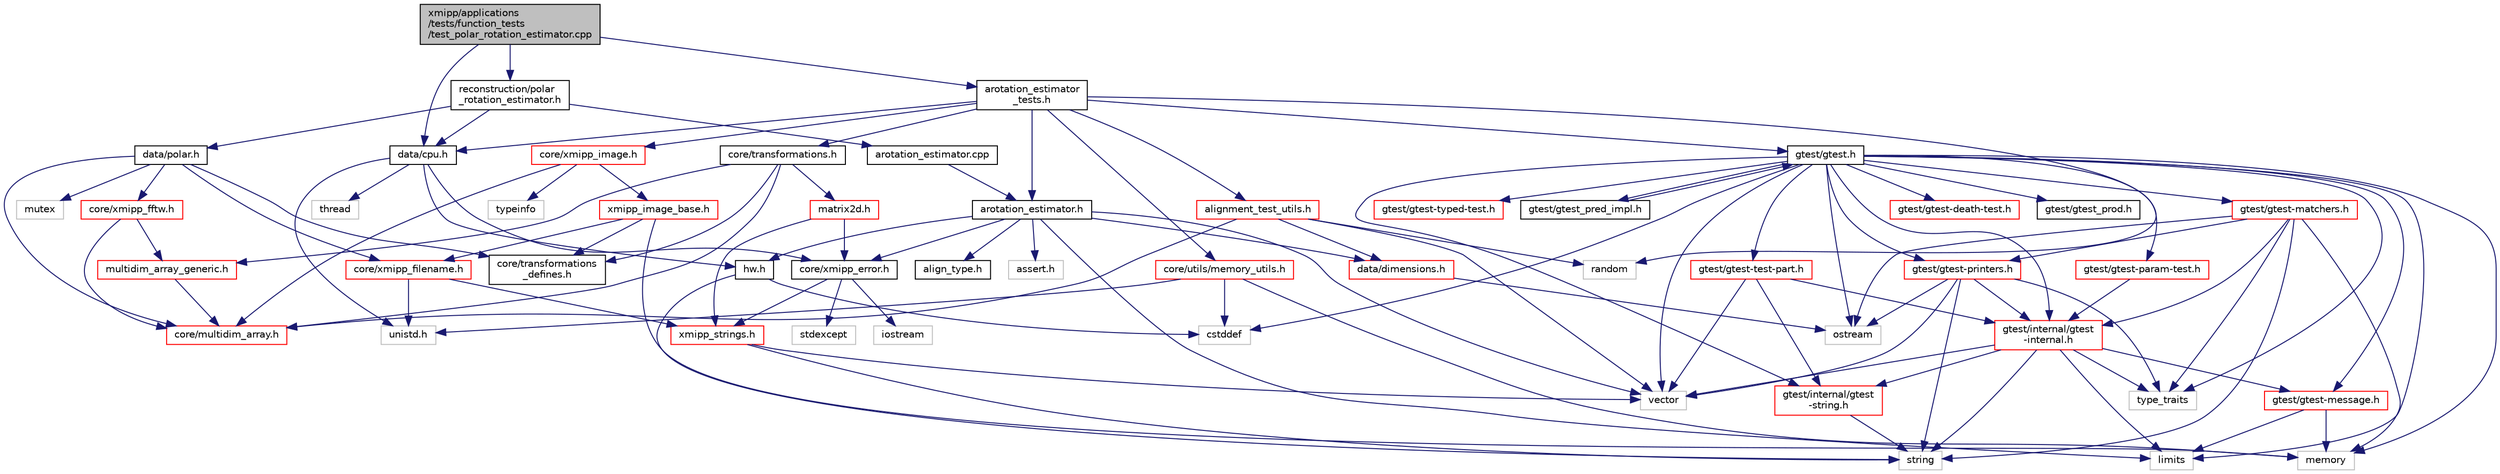 digraph "xmipp/applications/tests/function_tests/test_polar_rotation_estimator.cpp"
{
  edge [fontname="Helvetica",fontsize="10",labelfontname="Helvetica",labelfontsize="10"];
  node [fontname="Helvetica",fontsize="10",shape=record];
  Node0 [label="xmipp/applications\l/tests/function_tests\l/test_polar_rotation_estimator.cpp",height=0.2,width=0.4,color="black", fillcolor="grey75", style="filled", fontcolor="black"];
  Node0 -> Node1 [color="midnightblue",fontsize="10",style="solid",fontname="Helvetica"];
  Node1 [label="data/cpu.h",height=0.2,width=0.4,color="black", fillcolor="white", style="filled",URL="$cpu_8h.html"];
  Node1 -> Node2 [color="midnightblue",fontsize="10",style="solid",fontname="Helvetica"];
  Node2 [label="thread",height=0.2,width=0.4,color="grey75", fillcolor="white", style="filled"];
  Node1 -> Node3 [color="midnightblue",fontsize="10",style="solid",fontname="Helvetica"];
  Node3 [label="unistd.h",height=0.2,width=0.4,color="grey75", fillcolor="white", style="filled"];
  Node1 -> Node4 [color="midnightblue",fontsize="10",style="solid",fontname="Helvetica"];
  Node4 [label="hw.h",height=0.2,width=0.4,color="black", fillcolor="white", style="filled",URL="$hw_8h.html"];
  Node4 -> Node5 [color="midnightblue",fontsize="10",style="solid",fontname="Helvetica"];
  Node5 [label="string",height=0.2,width=0.4,color="grey75", fillcolor="white", style="filled"];
  Node4 -> Node6 [color="midnightblue",fontsize="10",style="solid",fontname="Helvetica"];
  Node6 [label="cstddef",height=0.2,width=0.4,color="grey75", fillcolor="white", style="filled"];
  Node1 -> Node7 [color="midnightblue",fontsize="10",style="solid",fontname="Helvetica"];
  Node7 [label="core/xmipp_error.h",height=0.2,width=0.4,color="black", fillcolor="white", style="filled",URL="$xmipp__error_8h.html"];
  Node7 -> Node8 [color="midnightblue",fontsize="10",style="solid",fontname="Helvetica"];
  Node8 [label="stdexcept",height=0.2,width=0.4,color="grey75", fillcolor="white", style="filled"];
  Node7 -> Node9 [color="midnightblue",fontsize="10",style="solid",fontname="Helvetica"];
  Node9 [label="iostream",height=0.2,width=0.4,color="grey75", fillcolor="white", style="filled"];
  Node7 -> Node10 [color="midnightblue",fontsize="10",style="solid",fontname="Helvetica"];
  Node10 [label="xmipp_strings.h",height=0.2,width=0.4,color="red", fillcolor="white", style="filled",URL="$xmipp__strings_8h.html"];
  Node10 -> Node11 [color="midnightblue",fontsize="10",style="solid",fontname="Helvetica"];
  Node11 [label="vector",height=0.2,width=0.4,color="grey75", fillcolor="white", style="filled"];
  Node10 -> Node5 [color="midnightblue",fontsize="10",style="solid",fontname="Helvetica"];
  Node0 -> Node13 [color="midnightblue",fontsize="10",style="solid",fontname="Helvetica"];
  Node13 [label="reconstruction/polar\l_rotation_estimator.h",height=0.2,width=0.4,color="black", fillcolor="white", style="filled",URL="$polar__rotation__estimator_8h.html"];
  Node13 -> Node14 [color="midnightblue",fontsize="10",style="solid",fontname="Helvetica"];
  Node14 [label="arotation_estimator.cpp",height=0.2,width=0.4,color="black", fillcolor="white", style="filled",URL="$arotation__estimator_8cpp.html"];
  Node14 -> Node15 [color="midnightblue",fontsize="10",style="solid",fontname="Helvetica"];
  Node15 [label="arotation_estimator.h",height=0.2,width=0.4,color="black", fillcolor="white", style="filled",URL="$arotation__estimator_8h.html"];
  Node15 -> Node4 [color="midnightblue",fontsize="10",style="solid",fontname="Helvetica"];
  Node15 -> Node16 [color="midnightblue",fontsize="10",style="solid",fontname="Helvetica"];
  Node16 [label="data/dimensions.h",height=0.2,width=0.4,color="red", fillcolor="white", style="filled",URL="$dimensions_8h.html"];
  Node16 -> Node17 [color="midnightblue",fontsize="10",style="solid",fontname="Helvetica"];
  Node17 [label="ostream",height=0.2,width=0.4,color="grey75", fillcolor="white", style="filled"];
  Node15 -> Node7 [color="midnightblue",fontsize="10",style="solid",fontname="Helvetica"];
  Node15 -> Node19 [color="midnightblue",fontsize="10",style="solid",fontname="Helvetica"];
  Node19 [label="align_type.h",height=0.2,width=0.4,color="black", fillcolor="white", style="filled",URL="$align__type_8h.html"];
  Node15 -> Node11 [color="midnightblue",fontsize="10",style="solid",fontname="Helvetica"];
  Node15 -> Node20 [color="midnightblue",fontsize="10",style="solid",fontname="Helvetica"];
  Node20 [label="assert.h",height=0.2,width=0.4,color="grey75", fillcolor="white", style="filled"];
  Node15 -> Node21 [color="midnightblue",fontsize="10",style="solid",fontname="Helvetica"];
  Node21 [label="limits",height=0.2,width=0.4,color="grey75", fillcolor="white", style="filled"];
  Node13 -> Node1 [color="midnightblue",fontsize="10",style="solid",fontname="Helvetica"];
  Node13 -> Node22 [color="midnightblue",fontsize="10",style="solid",fontname="Helvetica"];
  Node22 [label="data/polar.h",height=0.2,width=0.4,color="black", fillcolor="white", style="filled",URL="$polar_8h.html"];
  Node22 -> Node23 [color="midnightblue",fontsize="10",style="solid",fontname="Helvetica"];
  Node23 [label="mutex",height=0.2,width=0.4,color="grey75", fillcolor="white", style="filled"];
  Node22 -> Node24 [color="midnightblue",fontsize="10",style="solid",fontname="Helvetica"];
  Node24 [label="core/multidim_array.h",height=0.2,width=0.4,color="red", fillcolor="white", style="filled",URL="$multidim__array_8h.html"];
  Node22 -> Node39 [color="midnightblue",fontsize="10",style="solid",fontname="Helvetica"];
  Node39 [label="core/transformations\l_defines.h",height=0.2,width=0.4,color="black", fillcolor="white", style="filled",URL="$transformations__defines_8h.html"];
  Node22 -> Node40 [color="midnightblue",fontsize="10",style="solid",fontname="Helvetica"];
  Node40 [label="core/xmipp_fftw.h",height=0.2,width=0.4,color="red", fillcolor="white", style="filled",URL="$xmipp__fftw_8h.html"];
  Node40 -> Node24 [color="midnightblue",fontsize="10",style="solid",fontname="Helvetica"];
  Node40 -> Node42 [color="midnightblue",fontsize="10",style="solid",fontname="Helvetica"];
  Node42 [label="multidim_array_generic.h",height=0.2,width=0.4,color="red", fillcolor="white", style="filled",URL="$multidim__array__generic_8h.html"];
  Node42 -> Node24 [color="midnightblue",fontsize="10",style="solid",fontname="Helvetica"];
  Node22 -> Node47 [color="midnightblue",fontsize="10",style="solid",fontname="Helvetica"];
  Node47 [label="core/xmipp_filename.h",height=0.2,width=0.4,color="red", fillcolor="white", style="filled",URL="$xmipp__filename_8h.html"];
  Node47 -> Node3 [color="midnightblue",fontsize="10",style="solid",fontname="Helvetica"];
  Node47 -> Node10 [color="midnightblue",fontsize="10",style="solid",fontname="Helvetica"];
  Node0 -> Node49 [color="midnightblue",fontsize="10",style="solid",fontname="Helvetica"];
  Node49 [label="arotation_estimator\l_tests.h",height=0.2,width=0.4,color="black", fillcolor="white", style="filled",URL="$arotation__estimator__tests_8h.html"];
  Node49 -> Node50 [color="midnightblue",fontsize="10",style="solid",fontname="Helvetica"];
  Node50 [label="gtest/gtest.h",height=0.2,width=0.4,color="black", fillcolor="white", style="filled",URL="$gtest_8h.html"];
  Node50 -> Node6 [color="midnightblue",fontsize="10",style="solid",fontname="Helvetica"];
  Node50 -> Node21 [color="midnightblue",fontsize="10",style="solid",fontname="Helvetica"];
  Node50 -> Node51 [color="midnightblue",fontsize="10",style="solid",fontname="Helvetica"];
  Node51 [label="memory",height=0.2,width=0.4,color="grey75", fillcolor="white", style="filled"];
  Node50 -> Node17 [color="midnightblue",fontsize="10",style="solid",fontname="Helvetica"];
  Node50 -> Node52 [color="midnightblue",fontsize="10",style="solid",fontname="Helvetica"];
  Node52 [label="type_traits",height=0.2,width=0.4,color="grey75", fillcolor="white", style="filled"];
  Node50 -> Node11 [color="midnightblue",fontsize="10",style="solid",fontname="Helvetica"];
  Node50 -> Node53 [color="midnightblue",fontsize="10",style="solid",fontname="Helvetica"];
  Node53 [label="gtest/internal/gtest\l-internal.h",height=0.2,width=0.4,color="red", fillcolor="white", style="filled",URL="$gtest-internal_8h.html"];
  Node53 -> Node21 [color="midnightblue",fontsize="10",style="solid",fontname="Helvetica"];
  Node53 -> Node5 [color="midnightblue",fontsize="10",style="solid",fontname="Helvetica"];
  Node53 -> Node52 [color="midnightblue",fontsize="10",style="solid",fontname="Helvetica"];
  Node53 -> Node11 [color="midnightblue",fontsize="10",style="solid",fontname="Helvetica"];
  Node53 -> Node72 [color="midnightblue",fontsize="10",style="solid",fontname="Helvetica"];
  Node72 [label="gtest/gtest-message.h",height=0.2,width=0.4,color="red", fillcolor="white", style="filled",URL="$gtest-message_8h.html"];
  Node72 -> Node21 [color="midnightblue",fontsize="10",style="solid",fontname="Helvetica"];
  Node72 -> Node51 [color="midnightblue",fontsize="10",style="solid",fontname="Helvetica"];
  Node53 -> Node74 [color="midnightblue",fontsize="10",style="solid",fontname="Helvetica"];
  Node74 [label="gtest/internal/gtest\l-string.h",height=0.2,width=0.4,color="red", fillcolor="white", style="filled",URL="$gtest-string_8h.html"];
  Node74 -> Node5 [color="midnightblue",fontsize="10",style="solid",fontname="Helvetica"];
  Node50 -> Node74 [color="midnightblue",fontsize="10",style="solid",fontname="Helvetica"];
  Node50 -> Node76 [color="midnightblue",fontsize="10",style="solid",fontname="Helvetica"];
  Node76 [label="gtest/gtest-death-test.h",height=0.2,width=0.4,color="red", fillcolor="white", style="filled",URL="$gtest-death-test_8h.html"];
  Node50 -> Node78 [color="midnightblue",fontsize="10",style="solid",fontname="Helvetica"];
  Node78 [label="gtest/gtest-matchers.h",height=0.2,width=0.4,color="red", fillcolor="white", style="filled",URL="$gtest-matchers_8h.html"];
  Node78 -> Node51 [color="midnightblue",fontsize="10",style="solid",fontname="Helvetica"];
  Node78 -> Node17 [color="midnightblue",fontsize="10",style="solid",fontname="Helvetica"];
  Node78 -> Node5 [color="midnightblue",fontsize="10",style="solid",fontname="Helvetica"];
  Node78 -> Node52 [color="midnightblue",fontsize="10",style="solid",fontname="Helvetica"];
  Node78 -> Node79 [color="midnightblue",fontsize="10",style="solid",fontname="Helvetica"];
  Node79 [label="gtest/gtest-printers.h",height=0.2,width=0.4,color="red", fillcolor="white", style="filled",URL="$gtest-printers_8h.html"];
  Node79 -> Node17 [color="midnightblue",fontsize="10",style="solid",fontname="Helvetica"];
  Node79 -> Node5 [color="midnightblue",fontsize="10",style="solid",fontname="Helvetica"];
  Node79 -> Node52 [color="midnightblue",fontsize="10",style="solid",fontname="Helvetica"];
  Node79 -> Node11 [color="midnightblue",fontsize="10",style="solid",fontname="Helvetica"];
  Node79 -> Node53 [color="midnightblue",fontsize="10",style="solid",fontname="Helvetica"];
  Node78 -> Node53 [color="midnightblue",fontsize="10",style="solid",fontname="Helvetica"];
  Node50 -> Node72 [color="midnightblue",fontsize="10",style="solid",fontname="Helvetica"];
  Node50 -> Node82 [color="midnightblue",fontsize="10",style="solid",fontname="Helvetica"];
  Node82 [label="gtest/gtest-param-test.h",height=0.2,width=0.4,color="red", fillcolor="white", style="filled",URL="$gtest-param-test_8h.html"];
  Node82 -> Node53 [color="midnightblue",fontsize="10",style="solid",fontname="Helvetica"];
  Node50 -> Node79 [color="midnightblue",fontsize="10",style="solid",fontname="Helvetica"];
  Node50 -> Node86 [color="midnightblue",fontsize="10",style="solid",fontname="Helvetica"];
  Node86 [label="gtest/gtest_prod.h",height=0.2,width=0.4,color="black", fillcolor="white", style="filled",URL="$gtest__prod_8h.html"];
  Node50 -> Node87 [color="midnightblue",fontsize="10",style="solid",fontname="Helvetica"];
  Node87 [label="gtest/gtest-test-part.h",height=0.2,width=0.4,color="red", fillcolor="white", style="filled",URL="$gtest-test-part_8h.html"];
  Node87 -> Node11 [color="midnightblue",fontsize="10",style="solid",fontname="Helvetica"];
  Node87 -> Node53 [color="midnightblue",fontsize="10",style="solid",fontname="Helvetica"];
  Node87 -> Node74 [color="midnightblue",fontsize="10",style="solid",fontname="Helvetica"];
  Node50 -> Node89 [color="midnightblue",fontsize="10",style="solid",fontname="Helvetica"];
  Node89 [label="gtest/gtest-typed-test.h",height=0.2,width=0.4,color="red", fillcolor="white", style="filled",URL="$gtest-typed-test_8h.html"];
  Node50 -> Node90 [color="midnightblue",fontsize="10",style="solid",fontname="Helvetica"];
  Node90 [label="gtest/gtest_pred_impl.h",height=0.2,width=0.4,color="black", fillcolor="white", style="filled",URL="$gtest__pred__impl_8h.html"];
  Node90 -> Node50 [color="midnightblue",fontsize="10",style="solid",fontname="Helvetica"];
  Node49 -> Node91 [color="midnightblue",fontsize="10",style="solid",fontname="Helvetica"];
  Node91 [label="random",height=0.2,width=0.4,color="grey75", fillcolor="white", style="filled"];
  Node49 -> Node15 [color="midnightblue",fontsize="10",style="solid",fontname="Helvetica"];
  Node49 -> Node92 [color="midnightblue",fontsize="10",style="solid",fontname="Helvetica"];
  Node92 [label="core/transformations.h",height=0.2,width=0.4,color="black", fillcolor="white", style="filled",URL="$transformations_8h.html"];
  Node92 -> Node93 [color="midnightblue",fontsize="10",style="solid",fontname="Helvetica"];
  Node93 [label="matrix2d.h",height=0.2,width=0.4,color="red", fillcolor="white", style="filled",URL="$matrix2d_8h.html"];
  Node93 -> Node7 [color="midnightblue",fontsize="10",style="solid",fontname="Helvetica"];
  Node93 -> Node10 [color="midnightblue",fontsize="10",style="solid",fontname="Helvetica"];
  Node92 -> Node24 [color="midnightblue",fontsize="10",style="solid",fontname="Helvetica"];
  Node92 -> Node42 [color="midnightblue",fontsize="10",style="solid",fontname="Helvetica"];
  Node92 -> Node39 [color="midnightblue",fontsize="10",style="solid",fontname="Helvetica"];
  Node49 -> Node94 [color="midnightblue",fontsize="10",style="solid",fontname="Helvetica"];
  Node94 [label="core/xmipp_image.h",height=0.2,width=0.4,color="red", fillcolor="white", style="filled",URL="$xmipp__image_8h.html"];
  Node94 -> Node67 [color="midnightblue",fontsize="10",style="solid",fontname="Helvetica"];
  Node67 [label="typeinfo",height=0.2,width=0.4,color="grey75", fillcolor="white", style="filled"];
  Node94 -> Node24 [color="midnightblue",fontsize="10",style="solid",fontname="Helvetica"];
  Node94 -> Node95 [color="midnightblue",fontsize="10",style="solid",fontname="Helvetica"];
  Node95 [label="xmipp_image_base.h",height=0.2,width=0.4,color="red", fillcolor="white", style="filled",URL="$xmipp__image__base_8h.html"];
  Node95 -> Node51 [color="midnightblue",fontsize="10",style="solid",fontname="Helvetica"];
  Node95 -> Node47 [color="midnightblue",fontsize="10",style="solid",fontname="Helvetica"];
  Node95 -> Node39 [color="midnightblue",fontsize="10",style="solid",fontname="Helvetica"];
  Node49 -> Node117 [color="midnightblue",fontsize="10",style="solid",fontname="Helvetica"];
  Node117 [label="alignment_test_utils.h",height=0.2,width=0.4,color="red", fillcolor="white", style="filled",URL="$alignment__test__utils_8h.html"];
  Node117 -> Node91 [color="midnightblue",fontsize="10",style="solid",fontname="Helvetica"];
  Node117 -> Node11 [color="midnightblue",fontsize="10",style="solid",fontname="Helvetica"];
  Node117 -> Node24 [color="midnightblue",fontsize="10",style="solid",fontname="Helvetica"];
  Node117 -> Node16 [color="midnightblue",fontsize="10",style="solid",fontname="Helvetica"];
  Node49 -> Node121 [color="midnightblue",fontsize="10",style="solid",fontname="Helvetica"];
  Node121 [label="core/utils/memory_utils.h",height=0.2,width=0.4,color="red", fillcolor="white", style="filled",URL="$memory__utils_8h.html"];
  Node121 -> Node6 [color="midnightblue",fontsize="10",style="solid",fontname="Helvetica"];
  Node121 -> Node51 [color="midnightblue",fontsize="10",style="solid",fontname="Helvetica"];
  Node121 -> Node3 [color="midnightblue",fontsize="10",style="solid",fontname="Helvetica"];
  Node49 -> Node1 [color="midnightblue",fontsize="10",style="solid",fontname="Helvetica"];
}
